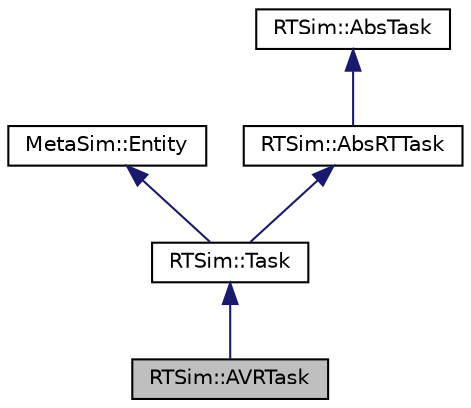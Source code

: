 digraph "RTSim::AVRTask"
{
  edge [fontname="Helvetica",fontsize="10",labelfontname="Helvetica",labelfontsize="10"];
  node [fontname="Helvetica",fontsize="10",shape=record];
  Node0 [label="RTSim::AVRTask",height=0.2,width=0.4,color="black", fillcolor="grey75", style="filled", fontcolor="black"];
  Node1 -> Node0 [dir="back",color="midnightblue",fontsize="10",style="solid",fontname="Helvetica"];
  Node1 [label="RTSim::Task",height=0.2,width=0.4,color="black", fillcolor="white", style="filled",URL="$classRTSim_1_1Task.html"];
  Node2 -> Node1 [dir="back",color="midnightblue",fontsize="10",style="solid",fontname="Helvetica"];
  Node2 [label="MetaSim::Entity",height=0.2,width=0.4,color="black", fillcolor="white", style="filled",URL="$classMetaSim_1_1Entity.html"];
  Node3 -> Node1 [dir="back",color="midnightblue",fontsize="10",style="solid",fontname="Helvetica"];
  Node3 [label="RTSim::AbsRTTask",height=0.2,width=0.4,color="black", fillcolor="white", style="filled",URL="$classRTSim_1_1AbsRTTask.html"];
  Node4 -> Node3 [dir="back",color="midnightblue",fontsize="10",style="solid",fontname="Helvetica"];
  Node4 [label="RTSim::AbsTask",height=0.2,width=0.4,color="black", fillcolor="white", style="filled",URL="$classRTSim_1_1AbsTask.html"];
}
